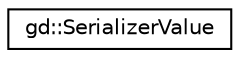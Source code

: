 digraph "Graphical Class Hierarchy"
{
  edge [fontname="Helvetica",fontsize="10",labelfontname="Helvetica",labelfontsize="10"];
  node [fontname="Helvetica",fontsize="10",shape=record];
  rankdir="LR";
  Node1 [label="gd::SerializerValue",height=0.2,width=0.4,color="black", fillcolor="white", style="filled",URL="$classgd_1_1_serializer_value.html",tooltip="A value stored inside a gd::SerializerElement. "];
}
